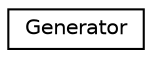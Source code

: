 digraph "Graphical Class Hierarchy"
{
  edge [fontname="Helvetica",fontsize="10",labelfontname="Helvetica",labelfontsize="10"];
  node [fontname="Helvetica",fontsize="10",shape=record];
  rankdir="LR";
  Node0 [label="Generator",height=0.2,width=0.4,color="black", fillcolor="white", style="filled",URL="$class_generator.html"];
}
